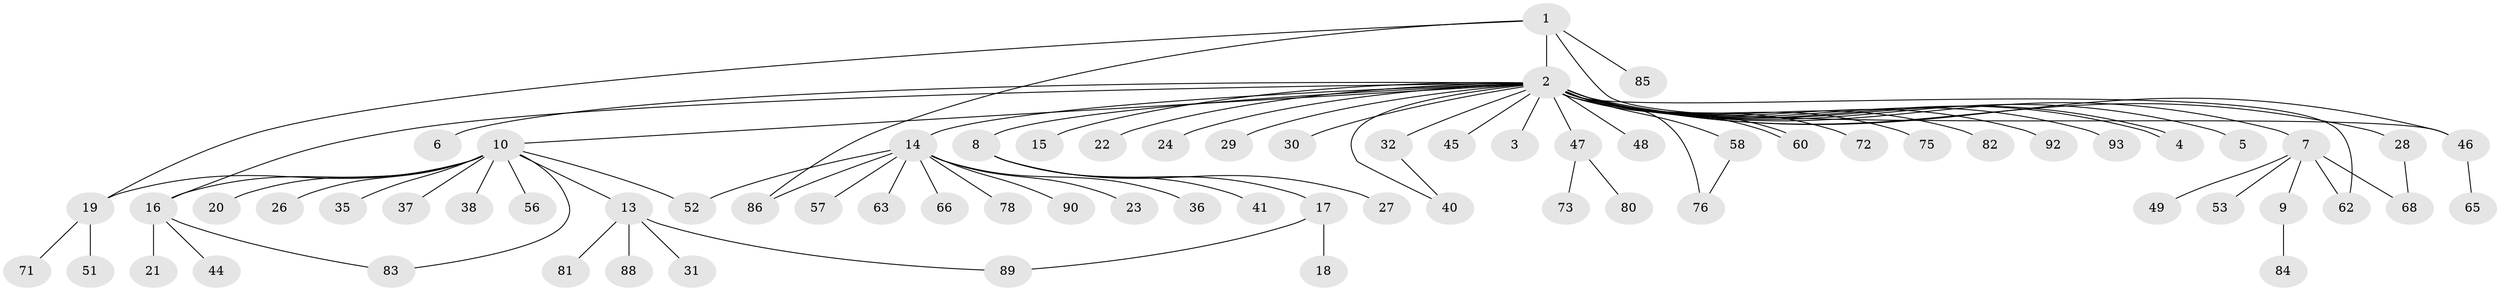 // Generated by graph-tools (version 1.1) at 2025/52/02/27/25 19:52:00]
// undirected, 71 vertices, 83 edges
graph export_dot {
graph [start="1"]
  node [color=gray90,style=filled];
  1 [super="+74"];
  2 [super="+64"];
  3;
  4 [super="+91"];
  5;
  6;
  7 [super="+11"];
  8 [super="+54"];
  9 [super="+34"];
  10 [super="+12"];
  13 [super="+39"];
  14 [super="+50"];
  15;
  16 [super="+25"];
  17 [super="+61"];
  18;
  19 [super="+33"];
  20;
  21;
  22;
  23;
  24;
  26 [super="+59"];
  27;
  28 [super="+43"];
  29;
  30;
  31;
  32 [super="+42"];
  35 [super="+77"];
  36;
  37;
  38;
  40;
  41;
  44;
  45;
  46 [super="+55"];
  47 [super="+70"];
  48;
  49 [super="+79"];
  51;
  52;
  53 [super="+69"];
  56;
  57;
  58 [super="+67"];
  60;
  62;
  63;
  65;
  66;
  68 [super="+94"];
  71;
  72;
  73;
  75;
  76;
  78;
  80;
  81;
  82;
  83;
  84;
  85 [super="+87"];
  86;
  88;
  89;
  90;
  92;
  93;
  1 -- 2;
  1 -- 19;
  1 -- 85;
  1 -- 46;
  1 -- 86;
  2 -- 3;
  2 -- 4;
  2 -- 4;
  2 -- 5;
  2 -- 6;
  2 -- 7;
  2 -- 8;
  2 -- 10 [weight=2];
  2 -- 14 [weight=3];
  2 -- 15;
  2 -- 16;
  2 -- 22;
  2 -- 24;
  2 -- 28;
  2 -- 29;
  2 -- 30;
  2 -- 32;
  2 -- 40;
  2 -- 45;
  2 -- 46;
  2 -- 47;
  2 -- 48;
  2 -- 58;
  2 -- 60;
  2 -- 60;
  2 -- 62;
  2 -- 72;
  2 -- 75;
  2 -- 76;
  2 -- 82;
  2 -- 92;
  2 -- 93;
  7 -- 9;
  7 -- 49;
  7 -- 53;
  7 -- 62;
  7 -- 68;
  8 -- 17;
  8 -- 27;
  8 -- 41;
  9 -- 84;
  10 -- 52;
  10 -- 83;
  10 -- 35;
  10 -- 37;
  10 -- 38;
  10 -- 13;
  10 -- 16;
  10 -- 20;
  10 -- 56;
  10 -- 26;
  10 -- 19;
  13 -- 31;
  13 -- 81;
  13 -- 88;
  13 -- 89;
  14 -- 23;
  14 -- 36;
  14 -- 52;
  14 -- 86;
  14 -- 90;
  14 -- 66;
  14 -- 78;
  14 -- 57;
  14 -- 63;
  16 -- 21;
  16 -- 44;
  16 -- 83;
  17 -- 18;
  17 -- 89;
  19 -- 71;
  19 -- 51;
  28 -- 68;
  32 -- 40;
  46 -- 65;
  47 -- 73;
  47 -- 80;
  58 -- 76;
}
